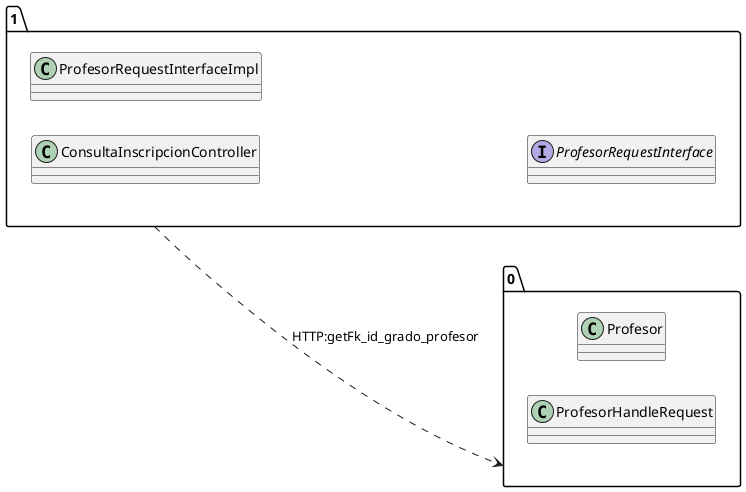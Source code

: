 @startuml 
allow_mixing
left to right direction
package "1"{
class ConsultaInscripcionController
class ProfesorRequestInterfaceImpl
interface ProfesorRequestInterface

}
package "0"{
class Profesor
class ProfesorHandleRequest

}
"1" ..> "0":HTTP:getFk_id_grado_profesor
@enduml